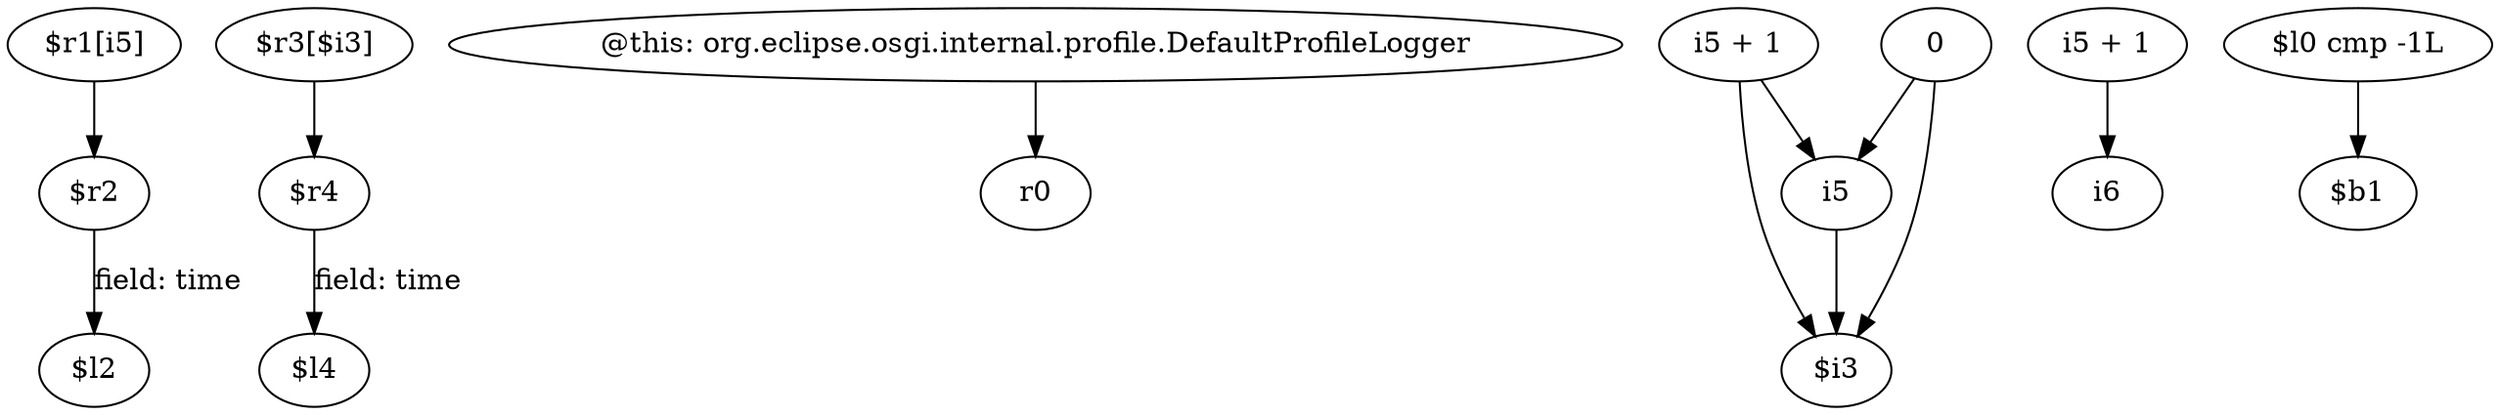 digraph g {
0[label="$r2"]
1[label="$l2"]
0->1[label="field: time"]
2[label="$r3[$i3]"]
3[label="$r4"]
2->3[label=""]
4[label="@this: org.eclipse.osgi.internal.profile.DefaultProfileLogger"]
5[label="r0"]
4->5[label=""]
6[label="i5 + 1"]
7[label="$i3"]
6->7[label=""]
8[label="i5"]
8->7[label=""]
6->8[label=""]
9[label="i5 + 1"]
10[label="i6"]
9->10[label=""]
11[label="0"]
11->8[label=""]
12[label="$l0 cmp -1L"]
13[label="$b1"]
12->13[label=""]
14[label="$r1[i5]"]
14->0[label=""]
11->7[label=""]
15[label="$l4"]
3->15[label="field: time"]
}